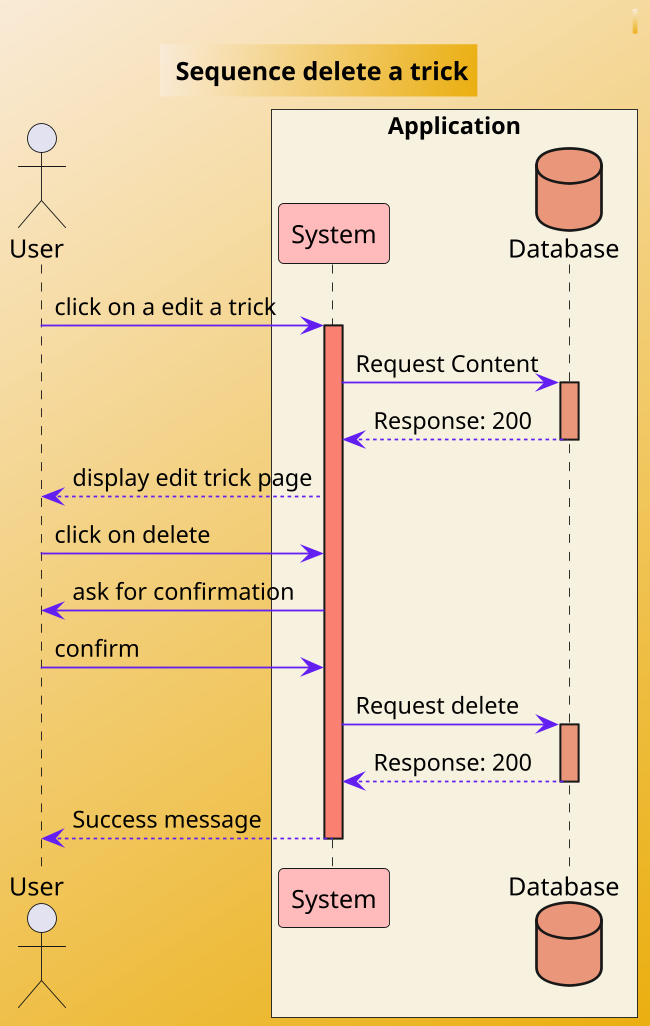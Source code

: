 @startuml
skinparam backgroundcolor AntiqueWhite/#EBAF10
scale 650 width

skinparam class {
    BackgroundColor #F2621F
    ArrowColor #631FF2
    BorderColor #DB2790
}

header ""

TITLE " Sequence delete a trick"

actor User

box "Application" #F7F2E0

participant System #FFBBBB
database Database #DarkSalmon

User -> System :click on a edit a trick
activate System #Salmon
System -> Database: Request Content
activate Database #DarkSalmon
Database --> System: Response: 200
deactivate Database
System --> User: display edit trick page
User -> System: click on delete
System -> User: ask for confirmation
User -> System: confirm
System -> Database: Request delete
activate Database #DarkSalmon
Database --> System: Response: 200
deactivate Database
System --> User: Success message
deactivate System

@enduml
